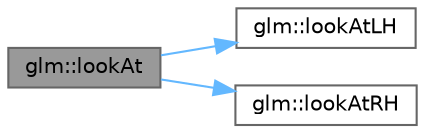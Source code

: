 digraph "glm::lookAt"
{
 // LATEX_PDF_SIZE
  bgcolor="transparent";
  edge [fontname=Helvetica,fontsize=10,labelfontname=Helvetica,labelfontsize=10];
  node [fontname=Helvetica,fontsize=10,shape=box,height=0.2,width=0.4];
  rankdir="LR";
  Node1 [id="Node000001",label="glm::lookAt",height=0.2,width=0.4,color="gray40", fillcolor="grey60", style="filled", fontcolor="black",tooltip=" "];
  Node1 -> Node2 [id="edge1_Node000001_Node000002",color="steelblue1",style="solid",tooltip=" "];
  Node2 [id="Node000002",label="glm::lookAtLH",height=0.2,width=0.4,color="grey40", fillcolor="white", style="filled",URL="$group__ext__matrix__transform.html#gab2850421652778eeef6830e4fb1ea346",tooltip=" "];
  Node1 -> Node3 [id="edge2_Node000001_Node000003",color="steelblue1",style="solid",tooltip=" "];
  Node3 [id="Node000003",label="glm::lookAtRH",height=0.2,width=0.4,color="grey40", fillcolor="white", style="filled",URL="$group__ext__matrix__transform.html#ga55e33da75ea7e0f877059cc6f181cd2b",tooltip=" "];
}
